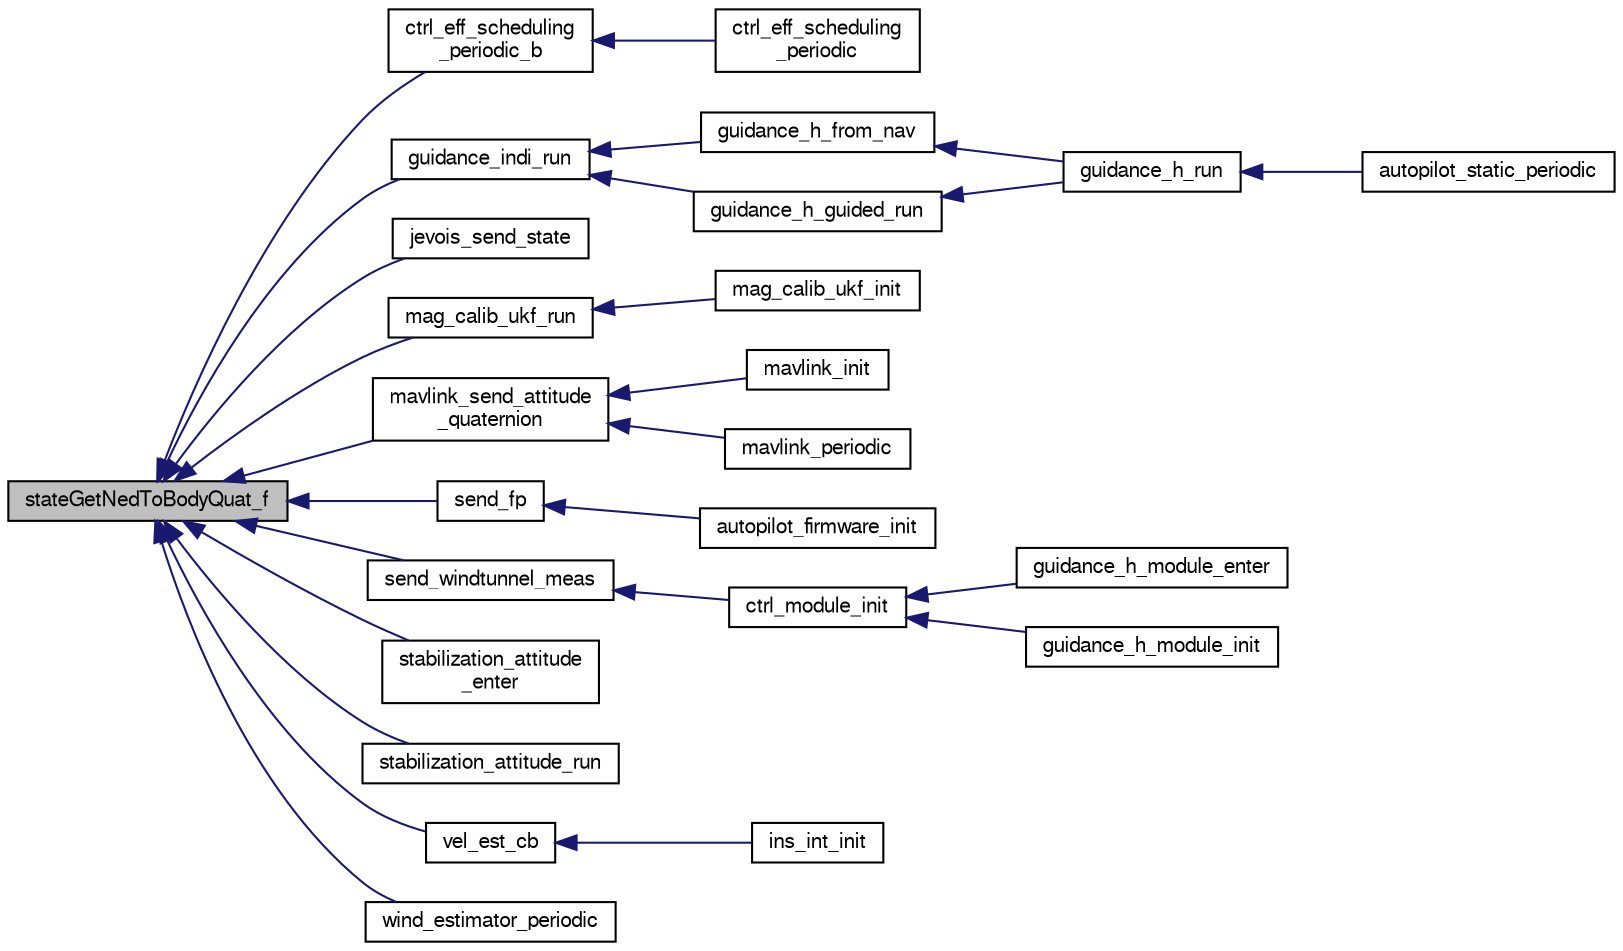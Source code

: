 digraph "stateGetNedToBodyQuat_f"
{
  edge [fontname="FreeSans",fontsize="10",labelfontname="FreeSans",labelfontsize="10"];
  node [fontname="FreeSans",fontsize="10",shape=record];
  rankdir="LR";
  Node1 [label="stateGetNedToBodyQuat_f",height=0.2,width=0.4,color="black", fillcolor="grey75", style="filled", fontcolor="black"];
  Node1 -> Node2 [dir="back",color="midnightblue",fontsize="10",style="solid",fontname="FreeSans"];
  Node2 [label="ctrl_eff_scheduling\l_periodic_b",height=0.2,width=0.4,color="black", fillcolor="white", style="filled",URL="$ctrl__effectiveness__scheduling_8h.html#a5eaf014aef60dc4f95aa363e248a46ac"];
  Node2 -> Node3 [dir="back",color="midnightblue",fontsize="10",style="solid",fontname="FreeSans"];
  Node3 [label="ctrl_eff_scheduling\l_periodic",height=0.2,width=0.4,color="black", fillcolor="white", style="filled",URL="$ctrl__effectiveness__scheduling_8h.html#a80dcca086fcbf5ef61bfe9d420b5ae10",tooltip="Periodic function that interpolates between gain sets depending on the scheduling variable..."];
  Node1 -> Node4 [dir="back",color="midnightblue",fontsize="10",style="solid",fontname="FreeSans"];
  Node4 [label="guidance_indi_run",height=0.2,width=0.4,color="black", fillcolor="white", style="filled",URL="$guidance__indi__hybrid_8h.html#afa3b5095f6b5beadbb8662d3b3519bc9"];
  Node4 -> Node5 [dir="back",color="midnightblue",fontsize="10",style="solid",fontname="FreeSans"];
  Node5 [label="guidance_h_from_nav",height=0.2,width=0.4,color="black", fillcolor="white", style="filled",URL="$rotorcraft_2guidance_2guidance__h_8h.html#a609bdd40f9f6aeac4b4d493ffabd24d5",tooltip="Set horizontal guidance from NAV and run control loop. "];
  Node5 -> Node6 [dir="back",color="midnightblue",fontsize="10",style="solid",fontname="FreeSans"];
  Node6 [label="guidance_h_run",height=0.2,width=0.4,color="black", fillcolor="white", style="filled",URL="$rotorcraft_2guidance_2guidance__h_8h.html#afff2f6a359638c74d5d1051c3edfa554"];
  Node6 -> Node7 [dir="back",color="midnightblue",fontsize="10",style="solid",fontname="FreeSans"];
  Node7 [label="autopilot_static_periodic",height=0.2,width=0.4,color="black", fillcolor="white", style="filled",URL="$rotorcraft_2autopilot__static_8c.html#a81ff7c3a0611cb76bfbd35fc817070d6"];
  Node4 -> Node8 [dir="back",color="midnightblue",fontsize="10",style="solid",fontname="FreeSans"];
  Node8 [label="guidance_h_guided_run",height=0.2,width=0.4,color="black", fillcolor="white", style="filled",URL="$rotorcraft_2guidance_2guidance__h_8h.html#a60716914dafeccd7ab74967606ae4045",tooltip="Run GUIDED mode control. "];
  Node8 -> Node6 [dir="back",color="midnightblue",fontsize="10",style="solid",fontname="FreeSans"];
  Node1 -> Node9 [dir="back",color="midnightblue",fontsize="10",style="solid",fontname="FreeSans"];
  Node9 [label="jevois_send_state",height=0.2,width=0.4,color="black", fillcolor="white", style="filled",URL="$jevois_8h.html#aaabffd8949fd232243751b5dbf121d60",tooltip="Send state to camera. "];
  Node1 -> Node10 [dir="back",color="midnightblue",fontsize="10",style="solid",fontname="FreeSans"];
  Node10 [label="mag_calib_ukf_run",height=0.2,width=0.4,color="black", fillcolor="white", style="filled",URL="$mag__calib__ukf_8c.html#ae7d76e150aae78dee055b5155d7c5af0",tooltip="Callback function run for every new mag measurement. "];
  Node10 -> Node11 [dir="back",color="midnightblue",fontsize="10",style="solid",fontname="FreeSans"];
  Node11 [label="mag_calib_ukf_init",height=0.2,width=0.4,color="black", fillcolor="white", style="filled",URL="$mag__calib__ukf_8h.html#a0398977c266b1abac931ff429ee2ffb8"];
  Node1 -> Node12 [dir="back",color="midnightblue",fontsize="10",style="solid",fontname="FreeSans"];
  Node12 [label="mavlink_send_attitude\l_quaternion",height=0.2,width=0.4,color="black", fillcolor="white", style="filled",URL="$mavlink_8c.html#a6a99bc39299168db89d0b0ad07375cfb"];
  Node12 -> Node13 [dir="back",color="midnightblue",fontsize="10",style="solid",fontname="FreeSans"];
  Node13 [label="mavlink_init",height=0.2,width=0.4,color="black", fillcolor="white", style="filled",URL="$mavlink_8h.html#acc676450794df9b4b50dc6b12995b7a1",tooltip="Module functions. "];
  Node12 -> Node14 [dir="back",color="midnightblue",fontsize="10",style="solid",fontname="FreeSans"];
  Node14 [label="mavlink_periodic",height=0.2,width=0.4,color="black", fillcolor="white", style="filled",URL="$mavlink_8h.html#a45dcaed78c022158e7dcfb92813f191c",tooltip="Periodic MAVLink calls. "];
  Node1 -> Node15 [dir="back",color="midnightblue",fontsize="10",style="solid",fontname="FreeSans"];
  Node15 [label="send_fp",height=0.2,width=0.4,color="black", fillcolor="white", style="filled",URL="$rotorcraft_2autopilot__firmware_8c.html#acaec1d6d2a2c682a3236c28974830807"];
  Node15 -> Node16 [dir="back",color="midnightblue",fontsize="10",style="solid",fontname="FreeSans"];
  Node16 [label="autopilot_firmware_init",height=0.2,width=0.4,color="black", fillcolor="white", style="filled",URL="$rotorcraft_2autopilot__firmware_8c.html#a2bb31e995242a89c837b4eda1d08fe57",tooltip="Init function. "];
  Node1 -> Node17 [dir="back",color="midnightblue",fontsize="10",style="solid",fontname="FreeSans"];
  Node17 [label="send_windtunnel_meas",height=0.2,width=0.4,color="black", fillcolor="white", style="filled",URL="$ctrl__windtunnel_8c.html#a1cab972d3006ddc369bf0e770a37418a"];
  Node17 -> Node18 [dir="back",color="midnightblue",fontsize="10",style="solid",fontname="FreeSans"];
  Node18 [label="ctrl_module_init",height=0.2,width=0.4,color="black", fillcolor="white", style="filled",URL="$ctrl__windtunnel_8c.html#a2a7323cb20a25d04675e7029725d0f06"];
  Node18 -> Node19 [dir="back",color="midnightblue",fontsize="10",style="solid",fontname="FreeSans"];
  Node19 [label="guidance_h_module_enter",height=0.2,width=0.4,color="black", fillcolor="white", style="filled",URL="$ctrl__windtunnel_8c.html#af0a3b4e238d064326406719e8244e92d"];
  Node18 -> Node20 [dir="back",color="midnightblue",fontsize="10",style="solid",fontname="FreeSans"];
  Node20 [label="guidance_h_module_init",height=0.2,width=0.4,color="black", fillcolor="white", style="filled",URL="$ctrl__windtunnel_8c.html#ab39ce31e4173de7b9aefa839324ec9a2"];
  Node1 -> Node21 [dir="back",color="midnightblue",fontsize="10",style="solid",fontname="FreeSans"];
  Node21 [label="stabilization_attitude\l_enter",height=0.2,width=0.4,color="black", fillcolor="white", style="filled",URL="$stabilization__attitude__quat__float_8c.html#a23f862ca823e6fd23fc9c111178be077"];
  Node1 -> Node22 [dir="back",color="midnightblue",fontsize="10",style="solid",fontname="FreeSans"];
  Node22 [label="stabilization_attitude_run",height=0.2,width=0.4,color="black", fillcolor="white", style="filled",URL="$stabilization__attitude__quat__float_8c.html#a18a45e70bf2fae908ece863a764f777b"];
  Node1 -> Node23 [dir="back",color="midnightblue",fontsize="10",style="solid",fontname="FreeSans"];
  Node23 [label="vel_est_cb",height=0.2,width=0.4,color="black", fillcolor="white", style="filled",URL="$ins__int_8c.html#ab7a554a8b8a96f387e80452251fc404f"];
  Node23 -> Node24 [dir="back",color="midnightblue",fontsize="10",style="solid",fontname="FreeSans"];
  Node24 [label="ins_int_init",height=0.2,width=0.4,color="black", fillcolor="white", style="filled",URL="$ins__int_8h.html#a6f47e4e65f9697a961c3bef79e9029e4"];
  Node1 -> Node25 [dir="back",color="midnightblue",fontsize="10",style="solid",fontname="FreeSans"];
  Node25 [label="wind_estimator_periodic",height=0.2,width=0.4,color="black", fillcolor="white", style="filled",URL="$wind__estimator_8h.html#a0a4f52d63873704d3581f69f44d71751"];
}
